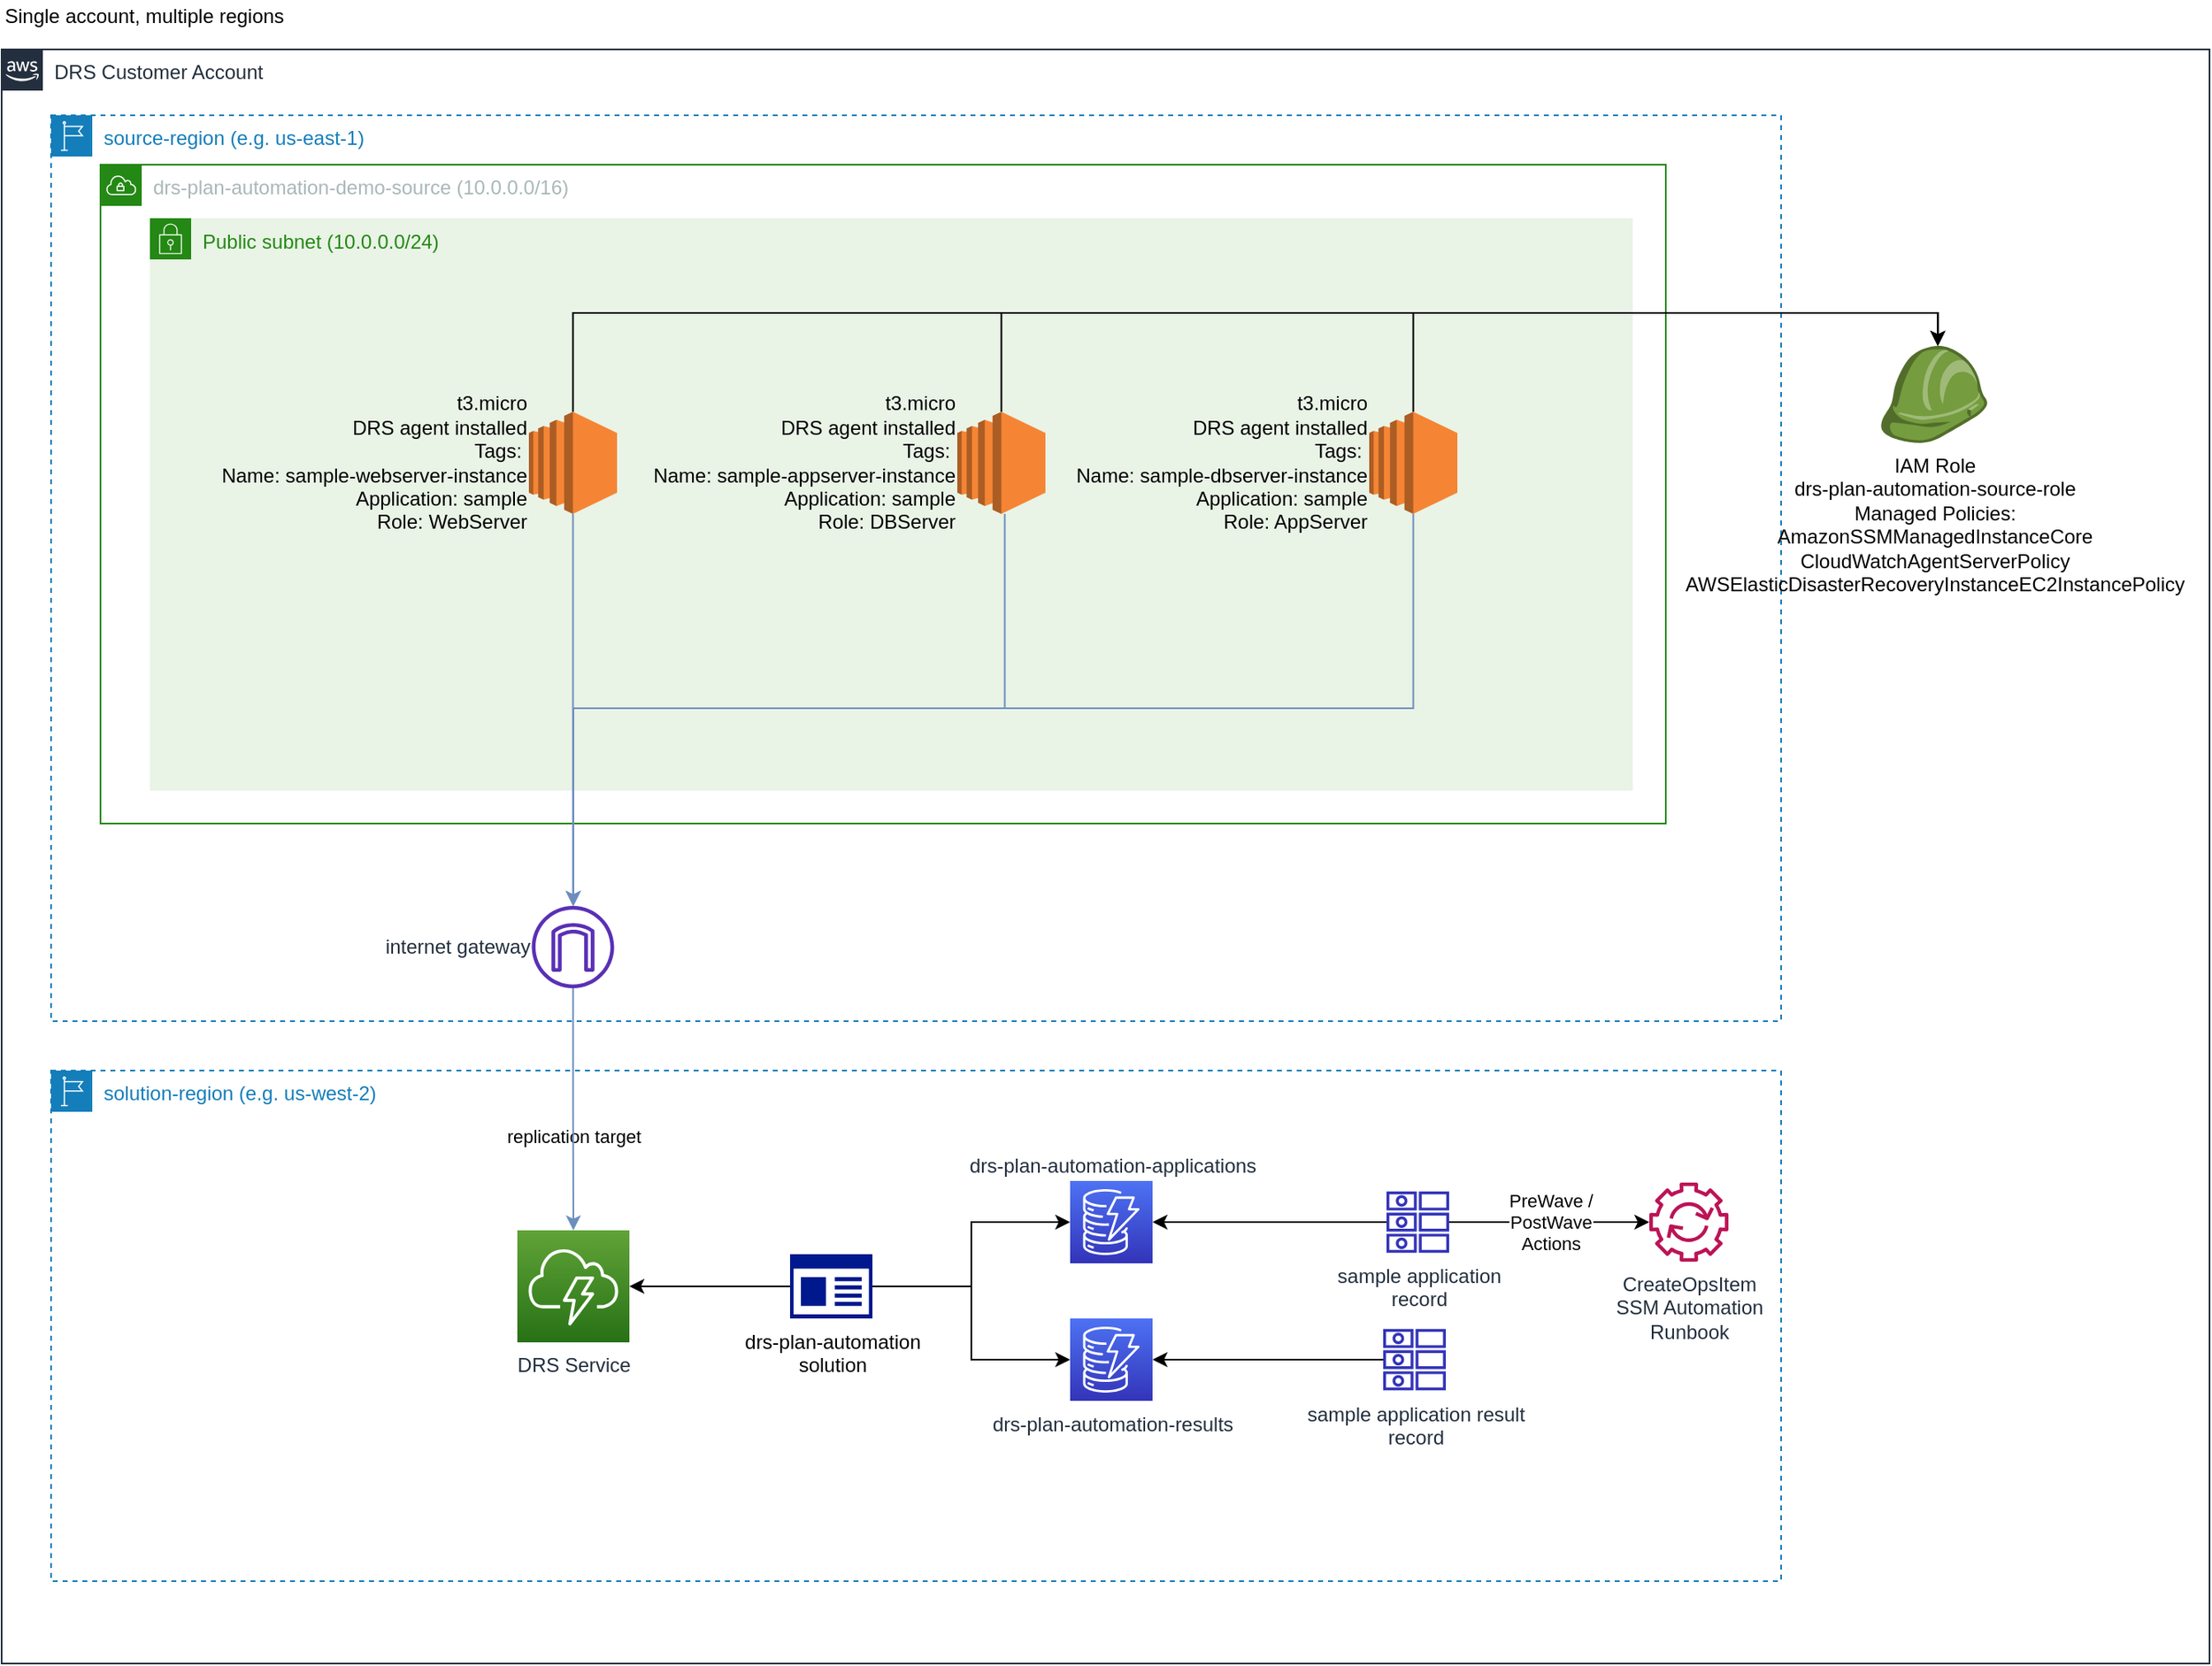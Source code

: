 <mxfile version="14.5.1" type="device"><diagram id="q4UnsAUHR2eg1v5_AYPl" name="Page-1"><mxGraphModel dx="1957" dy="945" grid="1" gridSize="10" guides="1" tooltips="1" connect="1" arrows="1" fold="1" page="1" pageScale="1" pageWidth="850" pageHeight="1100" math="0" shadow="0"><root><mxCell id="0"/><mxCell id="1" value="Account" parent="0"/><mxCell id="62z3DJhVKgA8J61ppzj2-2" value="DRS Customer Account" style="points=[[0,0],[0.25,0],[0.5,0],[0.75,0],[1,0],[1,0.25],[1,0.5],[1,0.75],[1,1],[0.75,1],[0.5,1],[0.25,1],[0,1],[0,0.75],[0,0.5],[0,0.25]];outlineConnect=0;gradientColor=none;html=1;whiteSpace=wrap;fontSize=12;fontStyle=0;shape=mxgraph.aws4.group;grIcon=mxgraph.aws4.group_aws_cloud_alt;strokeColor=#232F3E;fillColor=none;verticalAlign=top;align=left;spacingLeft=30;fontColor=#232F3E;dashed=0;" parent="1" vertex="1"><mxGeometry x="-250" y="280" width="1340" height="980" as="geometry"/></mxCell><mxCell id="w95-DmfVFg1bIKCz9T4T-26" value="source-region (e.g. us-east-1)" style="points=[[0,0],[0.25,0],[0.5,0],[0.75,0],[1,0],[1,0.25],[1,0.5],[1,0.75],[1,1],[0.75,1],[0.5,1],[0.25,1],[0,1],[0,0.75],[0,0.5],[0,0.25]];outlineConnect=0;gradientColor=none;html=1;whiteSpace=wrap;fontSize=12;fontStyle=0;shape=mxgraph.aws4.group;grIcon=mxgraph.aws4.group_region;strokeColor=#147EBA;fillColor=none;verticalAlign=top;align=left;spacingLeft=30;fontColor=#147EBA;dashed=1;" parent="1" vertex="1"><mxGeometry x="-220" y="320" width="1050" height="550" as="geometry"/></mxCell><mxCell id="62z3DJhVKgA8J61ppzj2-4" value="Region" parent="0"/><mxCell id="OU6LUlovOXLK56yT6Q0q-1" value="drs-plan-automation-demo-source (10.0.0.0/16)" style="points=[[0,0],[0.25,0],[0.5,0],[0.75,0],[1,0],[1,0.25],[1,0.5],[1,0.75],[1,1],[0.75,1],[0.5,1],[0.25,1],[0,1],[0,0.75],[0,0.5],[0,0.25]];outlineConnect=0;gradientColor=none;html=1;whiteSpace=wrap;fontSize=12;fontStyle=0;shape=mxgraph.aws4.group;grIcon=mxgraph.aws4.group_vpc;strokeColor=#248814;fillColor=none;verticalAlign=top;align=left;spacingLeft=30;fontColor=#AAB7B8;dashed=0;" vertex="1" parent="62z3DJhVKgA8J61ppzj2-4"><mxGeometry x="-190" y="350" width="950" height="400" as="geometry"/></mxCell><mxCell id="62z3DJhVKgA8J61ppzj2-3" value="solution-region (e.g. us-west-2)" style="points=[[0,0],[0.25,0],[0.5,0],[0.75,0],[1,0],[1,0.25],[1,0.5],[1,0.75],[1,1],[0.75,1],[0.5,1],[0.25,1],[0,1],[0,0.75],[0,0.5],[0,0.25]];outlineConnect=0;gradientColor=none;html=1;whiteSpace=wrap;fontSize=12;fontStyle=0;shape=mxgraph.aws4.group;grIcon=mxgraph.aws4.group_region;strokeColor=#147EBA;fillColor=none;verticalAlign=top;align=left;spacingLeft=30;fontColor=#147EBA;dashed=1;" parent="62z3DJhVKgA8J61ppzj2-4" vertex="1"><mxGeometry x="-220" y="900" width="1050" height="310" as="geometry"/></mxCell><mxCell id="62z3DJhVKgA8J61ppzj2-6" value="DRS Service" style="points=[[0,0,0],[0.25,0,0],[0.5,0,0],[0.75,0,0],[1,0,0],[0,1,0],[0.25,1,0],[0.5,1,0],[0.75,1,0],[1,1,0],[0,0.25,0],[0,0.5,0],[0,0.75,0],[1,0.25,0],[1,0.5,0],[1,0.75,0]];outlineConnect=0;fontColor=#232F3E;gradientColor=#60A337;gradientDirection=north;fillColor=#277116;strokeColor=#ffffff;dashed=0;verticalLabelPosition=bottom;verticalAlign=top;align=center;html=1;fontSize=12;fontStyle=0;aspect=fixed;shape=mxgraph.aws4.resourceIcon;resIcon=mxgraph.aws4.cloudendure_disaster_recovery;" parent="62z3DJhVKgA8J61ppzj2-4" vertex="1"><mxGeometry x="63" y="997" width="68" height="68" as="geometry"/></mxCell><mxCell id="62z3DJhVKgA8J61ppzj2-14" value="IAM Role&lt;br&gt;drs-plan-automation-source-role&lt;br&gt;Managed Policies:&lt;br&gt;AmazonSSMManagedInstanceCore&lt;br&gt;CloudWatchAgentServerPolicy&lt;br&gt;AWSElasticDisasterRecoveryInstanceEC2InstancePolicy&lt;br&gt;" style="outlineConnect=0;dashed=0;verticalLabelPosition=bottom;verticalAlign=top;align=center;html=1;shape=mxgraph.aws3.role;fillColor=#759C3E;gradientColor=none;" parent="62z3DJhVKgA8J61ppzj2-4" vertex="1"><mxGeometry x="890" y="460" width="65" height="59" as="geometry"/></mxCell><mxCell id="62z3DJhVKgA8J61ppzj2-19" value="Single account, multiple regions" style="text;html=1;strokeColor=none;fillColor=none;align=left;verticalAlign=middle;whiteSpace=wrap;rounded=0;" parent="62z3DJhVKgA8J61ppzj2-4" vertex="1"><mxGeometry x="-250" y="250" width="260" height="20" as="geometry"/></mxCell><mxCell id="OU6LUlovOXLK56yT6Q0q-2" value="Public subnet (10.0.0.0/24)" style="points=[[0,0],[0.25,0],[0.5,0],[0.75,0],[1,0],[1,0.25],[1,0.5],[1,0.75],[1,1],[0.75,1],[0.5,1],[0.25,1],[0,1],[0,0.75],[0,0.5],[0,0.25]];outlineConnect=0;gradientColor=none;html=1;whiteSpace=wrap;fontSize=12;fontStyle=0;shape=mxgraph.aws4.group;grIcon=mxgraph.aws4.group_security_group;grStroke=0;strokeColor=#248814;fillColor=#E9F3E6;verticalAlign=top;align=left;spacingLeft=30;fontColor=#248814;dashed=0;" vertex="1" parent="62z3DJhVKgA8J61ppzj2-4"><mxGeometry x="-160" y="382.5" width="900" height="347.5" as="geometry"/></mxCell><mxCell id="OU6LUlovOXLK56yT6Q0q-11" value="replication target" style="edgeStyle=orthogonalEdgeStyle;rounded=0;orthogonalLoop=1;jettySize=auto;html=1;fillColor=#dae8fc;strokeColor=#6c8ebf;" edge="1" parent="62z3DJhVKgA8J61ppzj2-4" source="OU6LUlovOXLK56yT6Q0q-4" target="OU6LUlovOXLK56yT6Q0q-16"><mxGeometry x="1" y="140" relative="1" as="geometry"><Array as="points"><mxPoint x="97" y="760"/><mxPoint x="97" y="760"/></Array><mxPoint x="-140" y="140" as="offset"/></mxGeometry></mxCell><mxCell id="OU6LUlovOXLK56yT6Q0q-4" value="t3.micro&lt;br&gt;DRS agent installed&lt;br&gt;Tags:&amp;nbsp; &lt;br&gt;Name: sample-webserver-instance&lt;br&gt;Application: sample&lt;br&gt;Role: WebServer" style="outlineConnect=0;dashed=0;verticalLabelPosition=middle;verticalAlign=middle;align=right;html=1;shape=mxgraph.aws3.ec2;fillColor=#F58534;gradientColor=none;labelPosition=left;" vertex="1" parent="62z3DJhVKgA8J61ppzj2-4"><mxGeometry x="70" y="500" width="53.5" height="62" as="geometry"/></mxCell><mxCell id="OU6LUlovOXLK56yT6Q0q-10" style="edgeStyle=orthogonalEdgeStyle;rounded=0;orthogonalLoop=1;jettySize=auto;html=1;entryX=0.54;entryY=0;entryDx=0;entryDy=0;entryPerimeter=0;" edge="1" parent="62z3DJhVKgA8J61ppzj2-4" source="OU6LUlovOXLK56yT6Q0q-5" target="62z3DJhVKgA8J61ppzj2-14"><mxGeometry relative="1" as="geometry"><Array as="points"><mxPoint x="607" y="440"/><mxPoint x="925" y="440"/></Array></mxGeometry></mxCell><mxCell id="OU6LUlovOXLK56yT6Q0q-13" style="edgeStyle=orthogonalEdgeStyle;rounded=0;orthogonalLoop=1;jettySize=auto;html=1;fillColor=#dae8fc;strokeColor=#6c8ebf;" edge="1" parent="62z3DJhVKgA8J61ppzj2-4" source="OU6LUlovOXLK56yT6Q0q-5" target="OU6LUlovOXLK56yT6Q0q-16"><mxGeometry relative="1" as="geometry"><Array as="points"><mxPoint x="607" y="680"/><mxPoint x="97" y="680"/></Array></mxGeometry></mxCell><mxCell id="OU6LUlovOXLK56yT6Q0q-5" value="t3.micro&lt;br&gt;DRS agent installed&lt;br&gt;Tags:&amp;nbsp; &lt;br&gt;Name: sample-dbserver-instance&lt;br&gt;Application: sample&lt;br&gt;Role: AppServer" style="outlineConnect=0;dashed=0;verticalLabelPosition=middle;verticalAlign=middle;align=right;html=1;shape=mxgraph.aws3.ec2;fillColor=#F58534;gradientColor=none;labelPosition=left;" vertex="1" parent="62z3DJhVKgA8J61ppzj2-4"><mxGeometry x="580" y="500" width="53.5" height="62" as="geometry"/></mxCell><mxCell id="OU6LUlovOXLK56yT6Q0q-9" style="edgeStyle=orthogonalEdgeStyle;rounded=0;orthogonalLoop=1;jettySize=auto;html=1;entryX=0.54;entryY=0;entryDx=0;entryDy=0;entryPerimeter=0;" edge="1" parent="62z3DJhVKgA8J61ppzj2-4" source="OU6LUlovOXLK56yT6Q0q-6" target="62z3DJhVKgA8J61ppzj2-14"><mxGeometry relative="1" as="geometry"><Array as="points"><mxPoint x="357" y="440"/><mxPoint x="925" y="440"/></Array></mxGeometry></mxCell><mxCell id="OU6LUlovOXLK56yT6Q0q-12" style="edgeStyle=orthogonalEdgeStyle;rounded=0;orthogonalLoop=1;jettySize=auto;html=1;fillColor=#dae8fc;strokeColor=#6c8ebf;" edge="1" parent="62z3DJhVKgA8J61ppzj2-4" target="OU6LUlovOXLK56yT6Q0q-16"><mxGeometry relative="1" as="geometry"><mxPoint x="358.8" y="850" as="targetPoint"/><mxPoint x="358.8" y="562" as="sourcePoint"/><Array as="points"><mxPoint x="359" y="680"/><mxPoint x="97" y="680"/></Array></mxGeometry></mxCell><mxCell id="OU6LUlovOXLK56yT6Q0q-6" value="t3.micro&lt;br&gt;DRS agent installed&lt;br&gt;Tags:&amp;nbsp; &lt;br&gt;Name: sample-appserver-instance&lt;br&gt;Application: sample&lt;br&gt;Role: DBServer" style="outlineConnect=0;dashed=0;verticalLabelPosition=middle;verticalAlign=middle;align=right;html=1;shape=mxgraph.aws3.ec2;fillColor=#F58534;gradientColor=none;labelPosition=left;" vertex="1" parent="62z3DJhVKgA8J61ppzj2-4"><mxGeometry x="330" y="500" width="53.5" height="62" as="geometry"/></mxCell><mxCell id="OU6LUlovOXLK56yT6Q0q-8" style="edgeStyle=orthogonalEdgeStyle;rounded=0;orthogonalLoop=1;jettySize=auto;html=1;entryX=0.54;entryY=0;entryDx=0;entryDy=0;entryPerimeter=0;" edge="1" parent="62z3DJhVKgA8J61ppzj2-4" source="OU6LUlovOXLK56yT6Q0q-4" target="62z3DJhVKgA8J61ppzj2-14"><mxGeometry relative="1" as="geometry"><Array as="points"><mxPoint x="97" y="440"/><mxPoint x="925" y="440"/></Array></mxGeometry></mxCell><mxCell id="OU6LUlovOXLK56yT6Q0q-15" style="edgeStyle=orthogonalEdgeStyle;rounded=0;orthogonalLoop=1;jettySize=auto;html=1;" edge="1" parent="62z3DJhVKgA8J61ppzj2-4" source="OU6LUlovOXLK56yT6Q0q-14" target="62z3DJhVKgA8J61ppzj2-6"><mxGeometry relative="1" as="geometry"/></mxCell><mxCell id="OU6LUlovOXLK56yT6Q0q-22" style="edgeStyle=orthogonalEdgeStyle;rounded=0;orthogonalLoop=1;jettySize=auto;html=1;" edge="1" parent="62z3DJhVKgA8J61ppzj2-4" source="OU6LUlovOXLK56yT6Q0q-14" target="OU6LUlovOXLK56yT6Q0q-20"><mxGeometry relative="1" as="geometry"/></mxCell><mxCell id="OU6LUlovOXLK56yT6Q0q-23" style="edgeStyle=orthogonalEdgeStyle;rounded=0;orthogonalLoop=1;jettySize=auto;html=1;" edge="1" parent="62z3DJhVKgA8J61ppzj2-4" source="OU6LUlovOXLK56yT6Q0q-14" target="OU6LUlovOXLK56yT6Q0q-21"><mxGeometry relative="1" as="geometry"/></mxCell><mxCell id="OU6LUlovOXLK56yT6Q0q-14" value="drs-plan-automation&lt;br&gt;solution" style="aspect=fixed;pointerEvents=1;shadow=0;dashed=0;html=1;strokeColor=none;labelPosition=center;verticalLabelPosition=bottom;verticalAlign=top;align=center;fillColor=#00188D;shape=mxgraph.mscae.enterprise.app_generic" vertex="1" parent="62z3DJhVKgA8J61ppzj2-4"><mxGeometry x="228.5" y="1011.5" width="50" height="39" as="geometry"/></mxCell><mxCell id="OU6LUlovOXLK56yT6Q0q-19" style="edgeStyle=orthogonalEdgeStyle;rounded=0;orthogonalLoop=1;jettySize=auto;html=1;fillColor=#dae8fc;strokeColor=#6c8ebf;" edge="1" parent="62z3DJhVKgA8J61ppzj2-4" source="OU6LUlovOXLK56yT6Q0q-16" target="62z3DJhVKgA8J61ppzj2-6"><mxGeometry relative="1" as="geometry"/></mxCell><mxCell id="OU6LUlovOXLK56yT6Q0q-16" value="internet gateway" style="outlineConnect=0;fontColor=#232F3E;gradientColor=none;fillColor=#5A30B5;strokeColor=none;dashed=0;verticalLabelPosition=middle;verticalAlign=middle;align=right;html=1;fontSize=12;fontStyle=0;aspect=fixed;pointerEvents=1;shape=mxgraph.aws4.internet_gateway;labelPosition=left;" vertex="1" parent="62z3DJhVKgA8J61ppzj2-4"><mxGeometry x="71.75" y="800" width="50" height="50" as="geometry"/></mxCell><mxCell id="OU6LUlovOXLK56yT6Q0q-20" value="drs-plan-automation-applications" style="points=[[0,0,0],[0.25,0,0],[0.5,0,0],[0.75,0,0],[1,0,0],[0,1,0],[0.25,1,0],[0.5,1,0],[0.75,1,0],[1,1,0],[0,0.25,0],[0,0.5,0],[0,0.75,0],[1,0.25,0],[1,0.5,0],[1,0.75,0]];outlineConnect=0;fontColor=#232F3E;gradientColor=#4D72F3;gradientDirection=north;fillColor=#3334B9;strokeColor=#ffffff;dashed=0;verticalLabelPosition=top;verticalAlign=bottom;align=center;html=1;fontSize=12;fontStyle=0;aspect=fixed;shape=mxgraph.aws4.resourceIcon;resIcon=mxgraph.aws4.dynamodb;labelPosition=center;" vertex="1" parent="62z3DJhVKgA8J61ppzj2-4"><mxGeometry x="398.5" y="967" width="50" height="50" as="geometry"/></mxCell><mxCell id="OU6LUlovOXLK56yT6Q0q-21" value="drs-plan-automation-results" style="points=[[0,0,0],[0.25,0,0],[0.5,0,0],[0.75,0,0],[1,0,0],[0,1,0],[0.25,1,0],[0.5,1,0],[0.75,1,0],[1,1,0],[0,0.25,0],[0,0.5,0],[0,0.75,0],[1,0.25,0],[1,0.5,0],[1,0.75,0]];outlineConnect=0;fontColor=#232F3E;gradientColor=#4D72F3;gradientDirection=north;fillColor=#3334B9;strokeColor=#ffffff;dashed=0;verticalLabelPosition=bottom;verticalAlign=top;align=center;html=1;fontSize=12;fontStyle=0;aspect=fixed;shape=mxgraph.aws4.resourceIcon;resIcon=mxgraph.aws4.dynamodb;" vertex="1" parent="62z3DJhVKgA8J61ppzj2-4"><mxGeometry x="398.5" y="1050.5" width="50" height="50" as="geometry"/></mxCell><mxCell id="OU6LUlovOXLK56yT6Q0q-25" style="edgeStyle=orthogonalEdgeStyle;rounded=0;orthogonalLoop=1;jettySize=auto;html=1;" edge="1" parent="62z3DJhVKgA8J61ppzj2-4" source="OU6LUlovOXLK56yT6Q0q-24" target="OU6LUlovOXLK56yT6Q0q-20"><mxGeometry relative="1" as="geometry"/></mxCell><mxCell id="OU6LUlovOXLK56yT6Q0q-29" value="PreWave /&lt;br&gt;PostWave&lt;br&gt;Actions" style="edgeStyle=orthogonalEdgeStyle;rounded=0;orthogonalLoop=1;jettySize=auto;html=1;" edge="1" parent="62z3DJhVKgA8J61ppzj2-4" source="OU6LUlovOXLK56yT6Q0q-24" target="OU6LUlovOXLK56yT6Q0q-28"><mxGeometry relative="1" as="geometry"/></mxCell><mxCell id="OU6LUlovOXLK56yT6Q0q-24" value="sample application &lt;br&gt;record" style="outlineConnect=0;fontColor=#232F3E;gradientColor=none;fillColor=#3334B9;strokeColor=none;dashed=0;verticalLabelPosition=bottom;verticalAlign=top;align=center;html=1;fontSize=12;fontStyle=0;aspect=fixed;pointerEvents=1;shape=mxgraph.aws4.attributes;" vertex="1" parent="62z3DJhVKgA8J61ppzj2-4"><mxGeometry x="590.5" y="973" width="38" height="38" as="geometry"/></mxCell><mxCell id="OU6LUlovOXLK56yT6Q0q-27" style="edgeStyle=orthogonalEdgeStyle;rounded=0;orthogonalLoop=1;jettySize=auto;html=1;" edge="1" parent="62z3DJhVKgA8J61ppzj2-4" source="OU6LUlovOXLK56yT6Q0q-26" target="OU6LUlovOXLK56yT6Q0q-21"><mxGeometry relative="1" as="geometry"/></mxCell><mxCell id="OU6LUlovOXLK56yT6Q0q-26" value="sample application result &lt;br&gt;record" style="outlineConnect=0;fontColor=#232F3E;gradientColor=none;fillColor=#3334B9;strokeColor=none;dashed=0;verticalLabelPosition=bottom;verticalAlign=top;align=center;html=1;fontSize=12;fontStyle=0;aspect=fixed;pointerEvents=1;shape=mxgraph.aws4.attributes;" vertex="1" parent="62z3DJhVKgA8J61ppzj2-4"><mxGeometry x="588.5" y="1056.5" width="38" height="38" as="geometry"/></mxCell><mxCell id="OU6LUlovOXLK56yT6Q0q-28" value="CreateOpsItem&lt;br&gt;SSM Automation&lt;br&gt;Runbook" style="outlineConnect=0;fontColor=#232F3E;gradientColor=none;fillColor=#BC1356;strokeColor=none;dashed=0;verticalLabelPosition=bottom;verticalAlign=top;align=center;html=1;fontSize=12;fontStyle=0;aspect=fixed;pointerEvents=1;shape=mxgraph.aws4.automation;" vertex="1" parent="62z3DJhVKgA8J61ppzj2-4"><mxGeometry x="750" y="968" width="48" height="48" as="geometry"/></mxCell></root></mxGraphModel></diagram></mxfile>